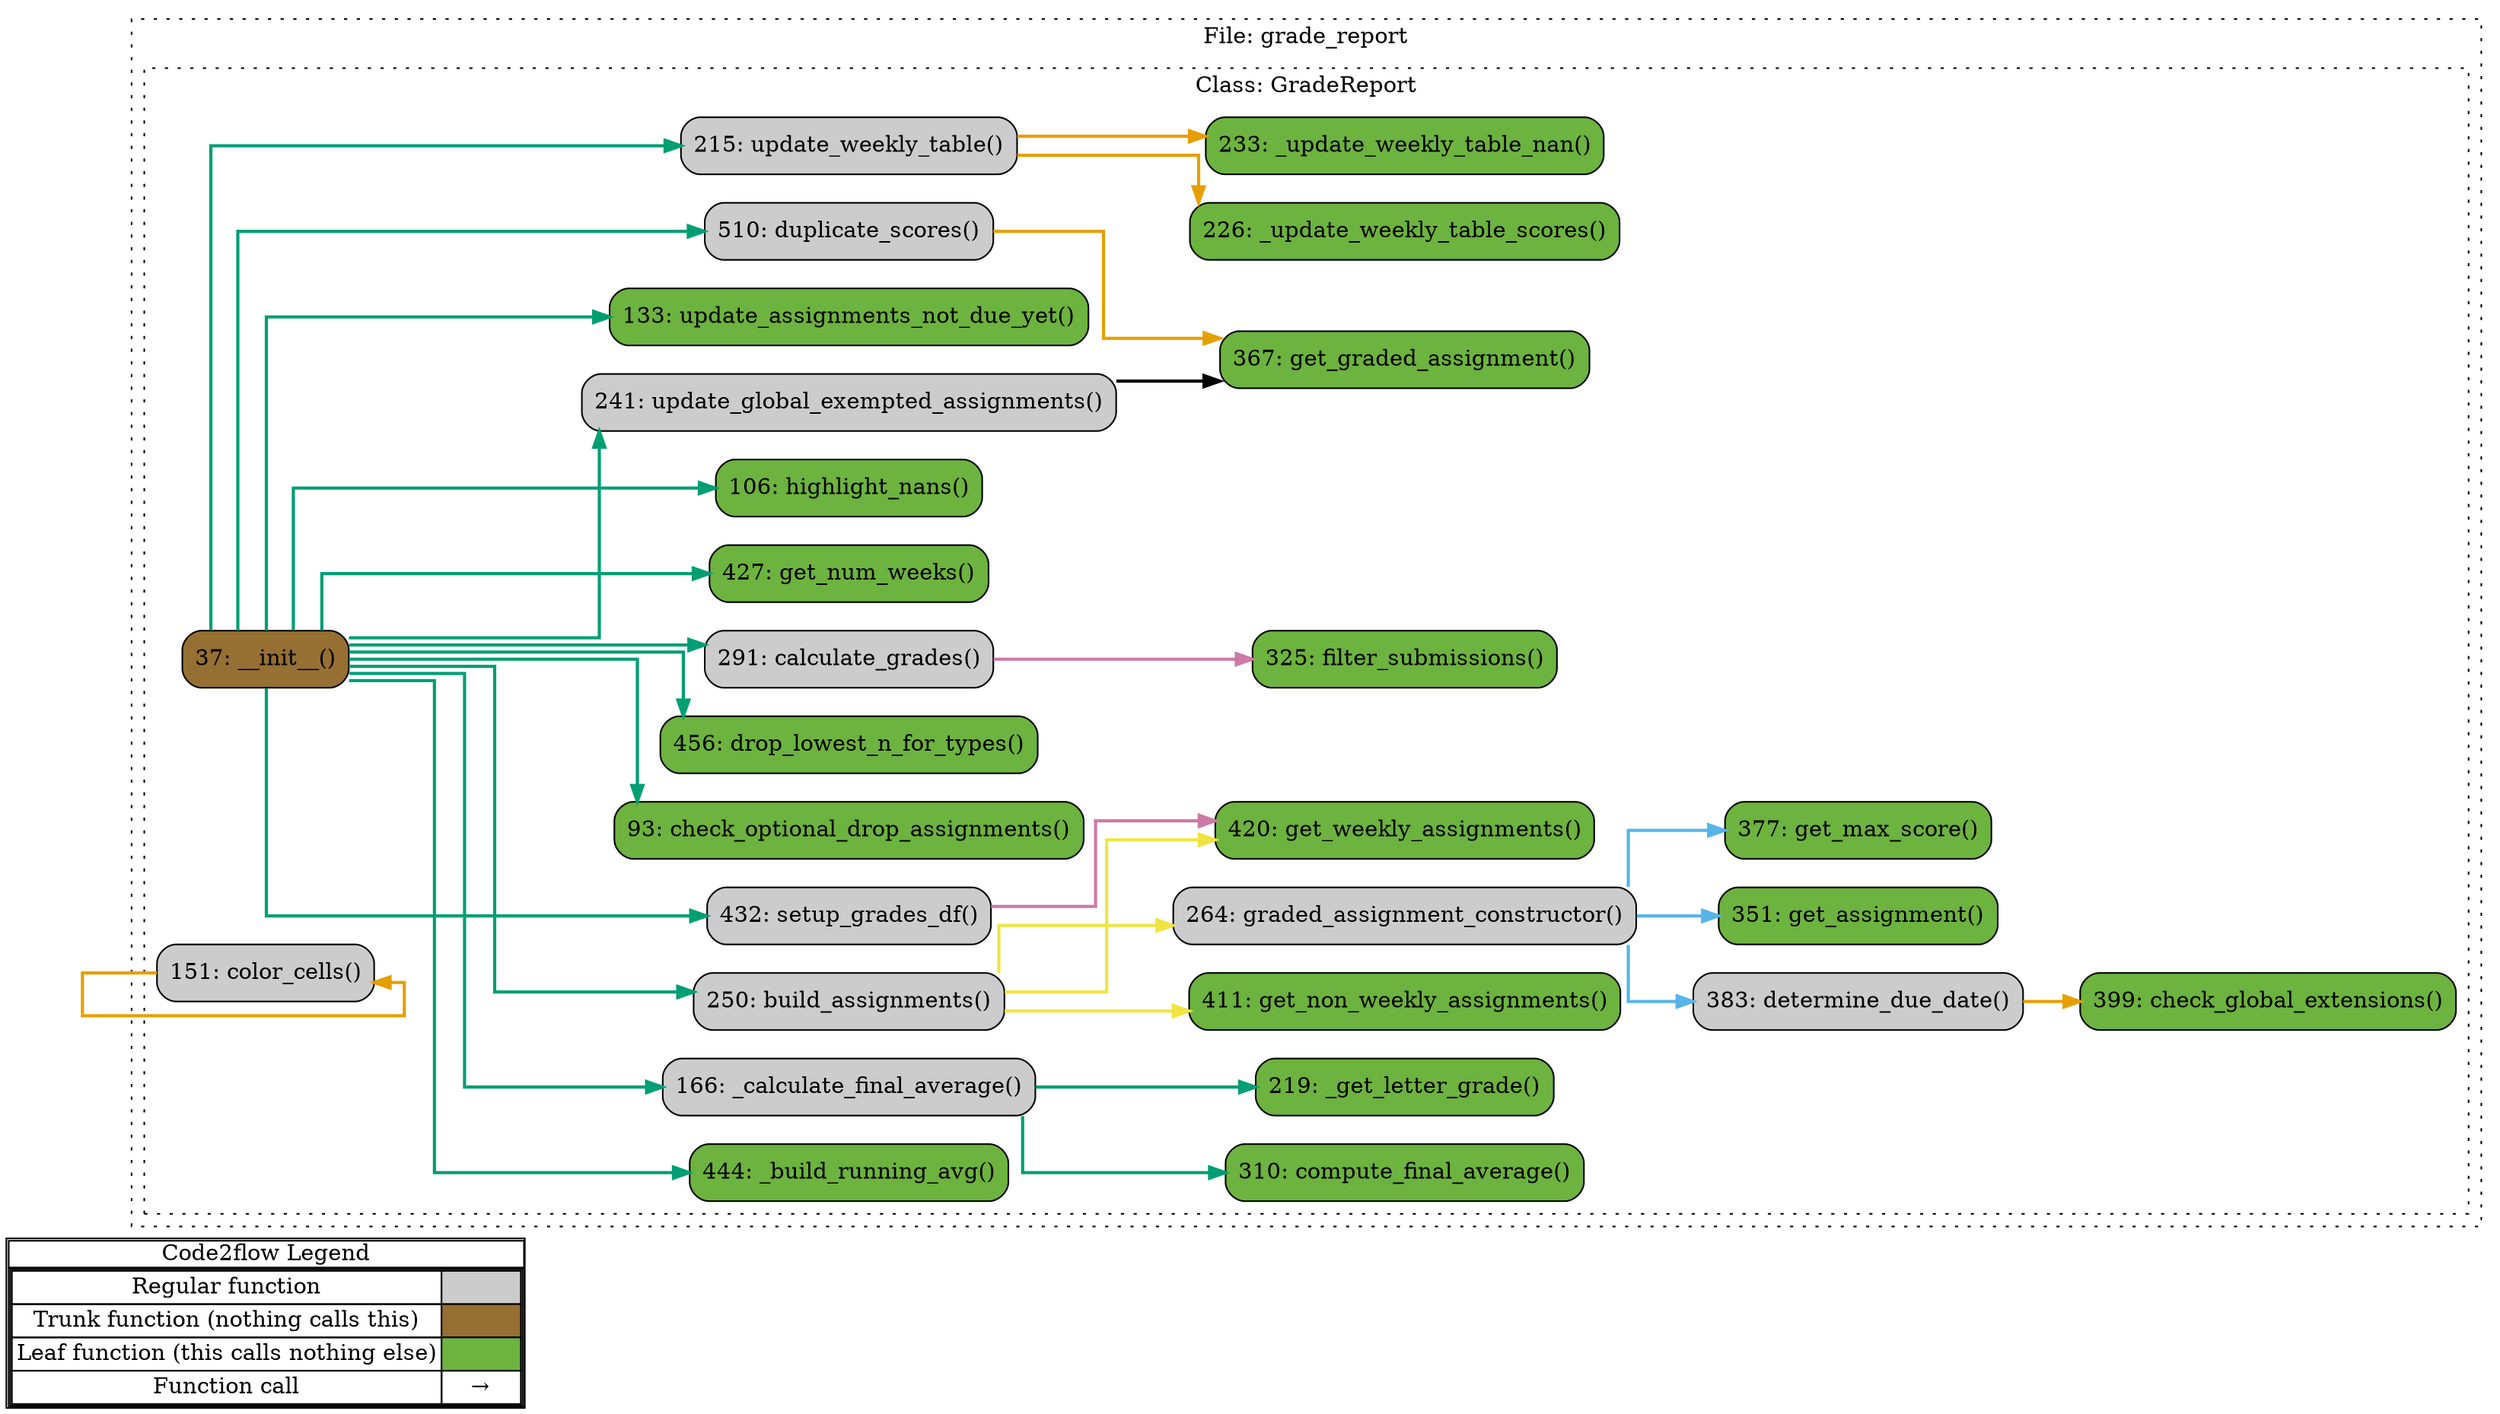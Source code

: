 digraph G {
concentrate=true;
splines="ortho";
rankdir="LR";
subgraph legend{
    rank = min;
    label = "legend";
    Legend [shape=none, margin=0, label = <
        <table cellspacing="0" cellpadding="0" border="1"><tr><td>Code2flow Legend</td></tr><tr><td>
        <table cellspacing="0">
        <tr><td>Regular function</td><td width="50px" bgcolor='#cccccc'></td></tr>
        <tr><td>Trunk function (nothing calls this)</td><td bgcolor='#966F33'></td></tr>
        <tr><td>Leaf function (this calls nothing else)</td><td bgcolor='#6db33f'></td></tr>
        <tr><td>Function call</td><td><font color='black'>&#8594;</font></td></tr>
        </table></td></tr></table>
        >];
}node_1d202fa3 [label="37: __init__()" name="grade_report::GradeReport.__init__" shape="rect" style="rounded,filled" fillcolor="#966F33" ];
node_7829b1fe [label="444: _build_running_avg()" name="grade_report::GradeReport._build_running_avg" shape="rect" style="rounded,filled" fillcolor="#6db33f" ];
node_29eab543 [label="166: _calculate_final_average()" name="grade_report::GradeReport._calculate_final_average" shape="rect" style="rounded,filled" fillcolor="#cccccc" ];
node_eea65c1c [label="219: _get_letter_grade()" name="grade_report::GradeReport._get_letter_grade" shape="rect" style="rounded,filled" fillcolor="#6db33f" ];
node_7c8d8449 [label="233: _update_weekly_table_nan()" name="grade_report::GradeReport._update_weekly_table_nan" shape="rect" style="rounded,filled" fillcolor="#6db33f" ];
node_c8692939 [label="226: _update_weekly_table_scores()" name="grade_report::GradeReport._update_weekly_table_scores" shape="rect" style="rounded,filled" fillcolor="#6db33f" ];
node_8a21dfdc [label="250: build_assignments()" name="grade_report::GradeReport.build_assignments" shape="rect" style="rounded,filled" fillcolor="#cccccc" ];
node_45491c67 [label="291: calculate_grades()" name="grade_report::GradeReport.calculate_grades" shape="rect" style="rounded,filled" fillcolor="#cccccc" ];
node_d5b30d9d [label="399: check_global_extensions()" name="grade_report::GradeReport.check_global_extensions" shape="rect" style="rounded,filled" fillcolor="#6db33f" ];
node_6c478294 [label="93: check_optional_drop_assignments()" name="grade_report::GradeReport.check_optional_drop_assignments" shape="rect" style="rounded,filled" fillcolor="#6db33f" ];
node_ad6f3081 [label="151: color_cells()" name="grade_report::GradeReport.color_cells" shape="rect" style="rounded,filled" fillcolor="#cccccc" ];
node_8f591a2c [label="310: compute_final_average()" name="grade_report::GradeReport.compute_final_average" shape="rect" style="rounded,filled" fillcolor="#6db33f" ];
node_43830921 [label="383: determine_due_date()" name="grade_report::GradeReport.determine_due_date" shape="rect" style="rounded,filled" fillcolor="#cccccc" ];
node_b8e79dc1 [label="456: drop_lowest_n_for_types()" name="grade_report::GradeReport.drop_lowest_n_for_types" shape="rect" style="rounded,filled" fillcolor="#6db33f" ];
node_e37d6bf1 [label="510: duplicate_scores()" name="grade_report::GradeReport.duplicate_scores" shape="rect" style="rounded,filled" fillcolor="#cccccc" ];
node_904a7069 [label="325: filter_submissions()" name="grade_report::GradeReport.filter_submissions" shape="rect" style="rounded,filled" fillcolor="#6db33f" ];
node_91429a08 [label="351: get_assignment()" name="grade_report::GradeReport.get_assignment" shape="rect" style="rounded,filled" fillcolor="#6db33f" ];
node_705a51c1 [label="367: get_graded_assignment()" name="grade_report::GradeReport.get_graded_assignment" shape="rect" style="rounded,filled" fillcolor="#6db33f" ];
node_17102068 [label="377: get_max_score()" name="grade_report::GradeReport.get_max_score" shape="rect" style="rounded,filled" fillcolor="#6db33f" ];
node_2d126788 [label="411: get_non_weekly_assignments()" name="grade_report::GradeReport.get_non_weekly_assignments" shape="rect" style="rounded,filled" fillcolor="#6db33f" ];
node_252cca6a [label="427: get_num_weeks()" name="grade_report::GradeReport.get_num_weeks" shape="rect" style="rounded,filled" fillcolor="#6db33f" ];
node_0626c4fa [label="420: get_weekly_assignments()" name="grade_report::GradeReport.get_weekly_assignments" shape="rect" style="rounded,filled" fillcolor="#6db33f" ];
node_d38aa4da [label="264: graded_assignment_constructor()" name="grade_report::GradeReport.graded_assignment_constructor" shape="rect" style="rounded,filled" fillcolor="#cccccc" ];
node_427a38bf [label="106: highlight_nans()" name="grade_report::GradeReport.highlight_nans" shape="rect" style="rounded,filled" fillcolor="#6db33f" ];
node_86d21937 [label="432: setup_grades_df()" name="grade_report::GradeReport.setup_grades_df" shape="rect" style="rounded,filled" fillcolor="#cccccc" ];
node_131c3571 [label="133: update_assignments_not_due_yet()" name="grade_report::GradeReport.update_assignments_not_due_yet" shape="rect" style="rounded,filled" fillcolor="#6db33f" ];
node_6e212280 [label="241: update_global_exempted_assignments()" name="grade_report::GradeReport.update_global_exempted_assignments" shape="rect" style="rounded,filled" fillcolor="#cccccc" ];
node_b8aadb51 [label="215: update_weekly_table()" name="grade_report::GradeReport.update_weekly_table" shape="rect" style="rounded,filled" fillcolor="#cccccc" ];
node_1d202fa3 -> node_7829b1fe [color="#009E73" penwidth="2"];
node_1d202fa3 -> node_7829b1fe [color="#009E73" penwidth="2"];
node_1d202fa3 -> node_29eab543 [color="#009E73" penwidth="2"];
node_1d202fa3 -> node_8a21dfdc [color="#009E73" penwidth="2"];
node_1d202fa3 -> node_45491c67 [color="#009E73" penwidth="2"];
node_1d202fa3 -> node_45491c67 [color="#009E73" penwidth="2"];
node_1d202fa3 -> node_45491c67 [color="#009E73" penwidth="2"];
node_1d202fa3 -> node_45491c67 [color="#009E73" penwidth="2"];
node_1d202fa3 -> node_6c478294 [color="#009E73" penwidth="2"];
node_1d202fa3 -> node_b8e79dc1 [color="#009E73" penwidth="2"];
node_1d202fa3 -> node_e37d6bf1 [color="#009E73" penwidth="2"];
node_1d202fa3 -> node_e37d6bf1 [color="#009E73" penwidth="2"];
node_1d202fa3 -> node_e37d6bf1 [color="#009E73" penwidth="2"];
node_1d202fa3 -> node_252cca6a [color="#009E73" penwidth="2"];
node_1d202fa3 -> node_427a38bf [color="#009E73" penwidth="2"];
node_1d202fa3 -> node_86d21937 [color="#009E73" penwidth="2"];
node_1d202fa3 -> node_131c3571 [color="#009E73" penwidth="2"];
node_1d202fa3 -> node_6e212280 [color="#009E73" penwidth="2"];
node_1d202fa3 -> node_b8aadb51 [color="#009E73" penwidth="2"];
node_1d202fa3 -> node_b8aadb51 [color="#009E73" penwidth="2"];
node_29eab543 -> node_eea65c1c [color="#009E73" penwidth="2"];
node_29eab543 -> node_8f591a2c [color="#009E73" penwidth="2"];
node_8a21dfdc -> node_2d126788 [color="#F0E442" penwidth="2"];
node_8a21dfdc -> node_0626c4fa [color="#F0E442" penwidth="2"];
node_8a21dfdc -> node_d38aa4da [color="#F0E442" penwidth="2"];
node_8a21dfdc -> node_d38aa4da [color="#F0E442" penwidth="2"];
node_45491c67 -> node_904a7069 [color="#CC79A7" penwidth="2"];
node_ad6f3081 -> node_ad6f3081 [color="#E69F00" penwidth="2"];
node_43830921 -> node_d5b30d9d [color="#E69F00" penwidth="2"];
node_e37d6bf1 -> node_705a51c1 [color="#E69F00" penwidth="2"];
node_e37d6bf1 -> node_705a51c1 [color="#E69F00" penwidth="2"];
node_d38aa4da -> node_43830921 [color="#56B4E9" penwidth="2"];
node_d38aa4da -> node_91429a08 [color="#56B4E9" penwidth="2"];
node_d38aa4da -> node_17102068 [color="#56B4E9" penwidth="2"];
node_86d21937 -> node_0626c4fa [color="#CC79A7" penwidth="2"];
node_6e212280 -> node_705a51c1 [color="#000000" penwidth="2"];
node_6e212280 -> node_705a51c1 [color="#000000" penwidth="2"];
node_b8aadb51 -> node_7c8d8449 [color="#E69F00" penwidth="2"];
node_b8aadb51 -> node_c8692939 [color="#E69F00" penwidth="2"];
subgraph cluster_d900bd77 {
    label="File: grade_report";
    name="grade_report";
    style="filled";
    graph[style=dotted];
    subgraph cluster_350fa950 {
        node_1d202fa3 node_6c478294 node_427a38bf node_131c3571 node_ad6f3081 node_29eab543 node_b8aadb51 node_eea65c1c node_c8692939 node_7c8d8449 node_6e212280 node_8a21dfdc node_d38aa4da node_45491c67 node_8f591a2c node_904a7069 node_91429a08 node_705a51c1 node_17102068 node_43830921 node_d5b30d9d node_2d126788 node_0626c4fa node_252cca6a node_86d21937 node_7829b1fe node_b8e79dc1 node_e37d6bf1;
        label="Class: GradeReport";
        name="GradeReport";
        style="filled";
        graph[style=dotted];
    };
};
}
